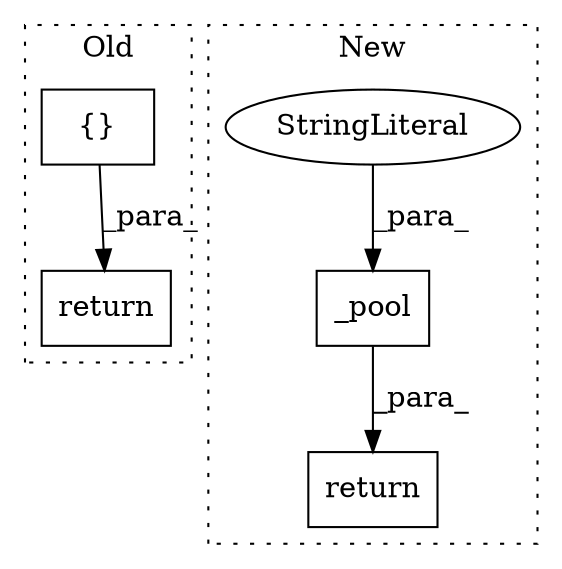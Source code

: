 digraph G {
subgraph cluster0 {
1 [label="{}" a="4" s="5320,5337" l="1,1" shape="box"];
4 [label="return" a="41" s="5397" l="7" shape="box"];
label = "Old";
style="dotted";
}
subgraph cluster1 {
2 [label="_pool" a="32" s="7985,8112" l="6,1" shape="box"];
3 [label="StringLiteral" a="45" s="7991" l="7" shape="ellipse"];
5 [label="return" a="41" s="7973" l="7" shape="box"];
label = "New";
style="dotted";
}
1 -> 4 [label="_para_"];
2 -> 5 [label="_para_"];
3 -> 2 [label="_para_"];
}